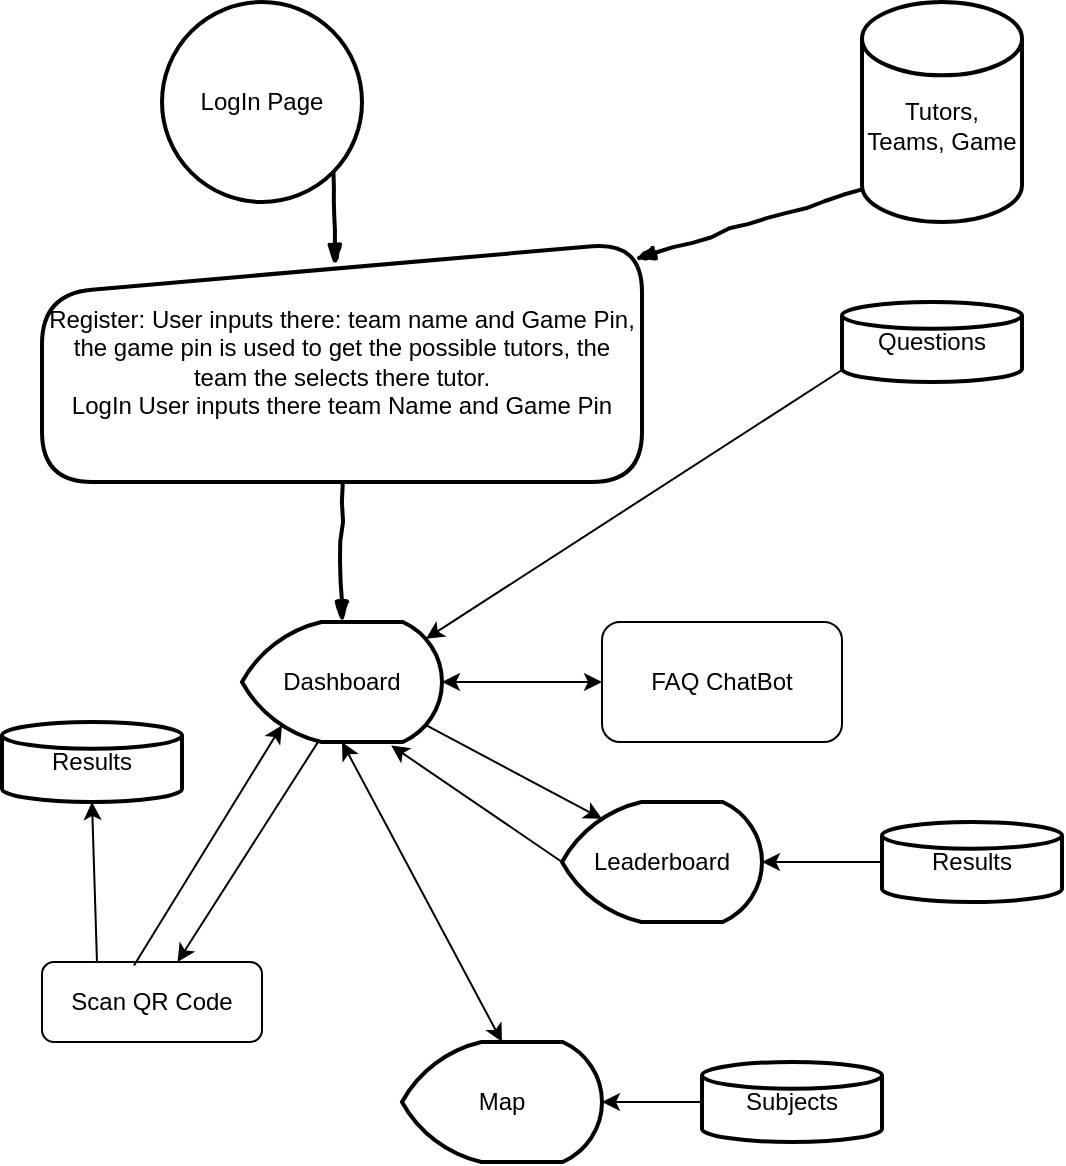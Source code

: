 <mxfile version="12.6.7"><diagram id="C5RBs43oDa-KdzZeNtuy" name="Page-1"><mxGraphModel dx="1564" dy="1114" grid="1" gridSize="10" guides="1" tooltips="1" connect="1" arrows="1" fold="1" page="1" pageScale="1" pageWidth="827" pageHeight="1169" math="0" shadow="0"><root><mxCell id="WIyWlLk6GJQsqaUBKTNV-0"/><mxCell id="WIyWlLk6GJQsqaUBKTNV-1" parent="WIyWlLk6GJQsqaUBKTNV-0"/><mxCell id="P1OLF1jtFYNTYzVGzbQe-4" value="LogIn Page" style="strokeWidth=2;html=1;shape=mxgraph.flowchart.start_2;whiteSpace=wrap;" parent="WIyWlLk6GJQsqaUBKTNV-1" vertex="1"><mxGeometry x="-740" y="10" width="100" height="100" as="geometry"/></mxCell><mxCell id="P1OLF1jtFYNTYzVGzbQe-5" value="Register: User inputs there: team name and Game Pin, the game pin is used to get the possible tutors, the team the selects there tutor.&lt;br&gt;LogIn User inputs there team Name and Game Pin" style="html=1;strokeWidth=2;shape=manualInput;whiteSpace=wrap;rounded=1;size=26;arcSize=50;" parent="WIyWlLk6GJQsqaUBKTNV-1" vertex="1"><mxGeometry x="-800" y="130" width="300" height="120" as="geometry"/></mxCell><mxCell id="P1OLF1jtFYNTYzVGzbQe-6" value="" style="rounded=0;comic=1;strokeWidth=2;endArrow=blockThin;html=1;fontFamily=Comic Sans MS;fontStyle=1;exitX=0.855;exitY=0.855;exitDx=0;exitDy=0;exitPerimeter=0;entryX=0.489;entryY=0.096;entryDx=0;entryDy=0;entryPerimeter=0;" parent="WIyWlLk6GJQsqaUBKTNV-1" source="P1OLF1jtFYNTYzVGzbQe-4" target="P1OLF1jtFYNTYzVGzbQe-5" edge="1"><mxGeometry width="50" height="50" relative="1" as="geometry"><mxPoint x="-800" y="300" as="sourcePoint"/><mxPoint x="-750" y="250" as="targetPoint"/></mxGeometry></mxCell><mxCell id="P1OLF1jtFYNTYzVGzbQe-7" value="" style="rounded=0;comic=1;strokeWidth=2;endArrow=blockThin;html=1;fontFamily=Comic Sans MS;fontStyle=1;exitX=0.5;exitY=1;exitDx=0;exitDy=0;" parent="WIyWlLk6GJQsqaUBKTNV-1" source="P1OLF1jtFYNTYzVGzbQe-5" target="P1OLF1jtFYNTYzVGzbQe-8" edge="1"><mxGeometry width="50" height="50" relative="1" as="geometry"><mxPoint x="-800" y="320" as="sourcePoint"/><mxPoint x="-650" y="350" as="targetPoint"/></mxGeometry></mxCell><mxCell id="P1OLF1jtFYNTYzVGzbQe-8" value="Dashboard" style="strokeWidth=2;html=1;shape=mxgraph.flowchart.display;whiteSpace=wrap;" parent="WIyWlLk6GJQsqaUBKTNV-1" vertex="1"><mxGeometry x="-700" y="320" width="100" height="60" as="geometry"/></mxCell><mxCell id="P1OLF1jtFYNTYzVGzbQe-9" value="&lt;br&gt;Tutors, Teams, Game" style="strokeWidth=2;html=1;shape=mxgraph.flowchart.database;whiteSpace=wrap;" parent="WIyWlLk6GJQsqaUBKTNV-1" vertex="1"><mxGeometry x="-390" y="10" width="80" height="110" as="geometry"/></mxCell><mxCell id="P1OLF1jtFYNTYzVGzbQe-10" value="" style="rounded=0;comic=1;strokeWidth=2;endArrow=blockThin;html=1;fontFamily=Comic Sans MS;fontStyle=1;exitX=0;exitY=0.85;exitDx=0;exitDy=0;exitPerimeter=0;entryX=0.988;entryY=0.071;entryDx=0;entryDy=0;entryPerimeter=0;" parent="WIyWlLk6GJQsqaUBKTNV-1" source="P1OLF1jtFYNTYzVGzbQe-9" target="P1OLF1jtFYNTYzVGzbQe-5" edge="1"><mxGeometry width="50" height="50" relative="1" as="geometry"><mxPoint x="-800" y="450" as="sourcePoint"/><mxPoint x="-750" y="400" as="targetPoint"/></mxGeometry></mxCell><mxCell id="P1OLF1jtFYNTYzVGzbQe-11" value="Questions" style="strokeWidth=2;html=1;shape=mxgraph.flowchart.database;whiteSpace=wrap;" parent="WIyWlLk6GJQsqaUBKTNV-1" vertex="1"><mxGeometry x="-400" y="160" width="90" height="40" as="geometry"/></mxCell><mxCell id="8bGk08imG28RQZ2oEaeY-0" value="" style="endArrow=classic;html=1;exitX=0;exitY=0.85;exitDx=0;exitDy=0;exitPerimeter=0;entryX=0.92;entryY=0.14;entryDx=0;entryDy=0;entryPerimeter=0;" edge="1" parent="WIyWlLk6GJQsqaUBKTNV-1" source="P1OLF1jtFYNTYzVGzbQe-11" target="P1OLF1jtFYNTYzVGzbQe-8"><mxGeometry width="50" height="50" relative="1" as="geometry"><mxPoint x="-800" y="450" as="sourcePoint"/><mxPoint x="-750" y="400" as="targetPoint"/></mxGeometry></mxCell><mxCell id="8bGk08imG28RQZ2oEaeY-1" value="" style="endArrow=classic;html=1;exitX=0;exitY=0.85;exitDx=0;exitDy=0;exitPerimeter=0;" edge="1" parent="WIyWlLk6GJQsqaUBKTNV-1" target="8bGk08imG28RQZ2oEaeY-2"><mxGeometry width="50" height="50" relative="1" as="geometry"><mxPoint x="-662" y="380" as="sourcePoint"/><mxPoint x="-720" y="514" as="targetPoint"/></mxGeometry></mxCell><mxCell id="8bGk08imG28RQZ2oEaeY-2" value="Scan QR Code" style="rounded=1;whiteSpace=wrap;html=1;" vertex="1" parent="WIyWlLk6GJQsqaUBKTNV-1"><mxGeometry x="-800" y="490" width="110" height="40" as="geometry"/></mxCell><mxCell id="8bGk08imG28RQZ2oEaeY-3" value="" style="endArrow=classic;html=1;exitX=0.418;exitY=0.043;exitDx=0;exitDy=0;entryX=0.2;entryY=0.86;entryDx=0;entryDy=0;entryPerimeter=0;exitPerimeter=0;" edge="1" parent="WIyWlLk6GJQsqaUBKTNV-1" source="8bGk08imG28RQZ2oEaeY-2" target="P1OLF1jtFYNTYzVGzbQe-8"><mxGeometry width="50" height="50" relative="1" as="geometry"><mxPoint x="-790" y="470" as="sourcePoint"/><mxPoint x="-740" y="420" as="targetPoint"/></mxGeometry></mxCell><mxCell id="8bGk08imG28RQZ2oEaeY-4" value="Leaderboard" style="strokeWidth=2;html=1;shape=mxgraph.flowchart.display;whiteSpace=wrap;" vertex="1" parent="WIyWlLk6GJQsqaUBKTNV-1"><mxGeometry x="-540" y="410" width="100" height="60" as="geometry"/></mxCell><mxCell id="8bGk08imG28RQZ2oEaeY-6" value="" style="endArrow=classic;html=1;entryX=0.2;entryY=0.14;entryDx=0;entryDy=0;entryPerimeter=0;exitX=0.92;exitY=0.86;exitDx=0;exitDy=0;exitPerimeter=0;" edge="1" parent="WIyWlLk6GJQsqaUBKTNV-1" source="P1OLF1jtFYNTYzVGzbQe-8" target="8bGk08imG28RQZ2oEaeY-4"><mxGeometry width="50" height="50" relative="1" as="geometry"><mxPoint x="-530" y="590" as="sourcePoint"/><mxPoint x="-480" y="540" as="targetPoint"/></mxGeometry></mxCell><mxCell id="8bGk08imG28RQZ2oEaeY-8" value="FAQ ChatBot" style="rounded=1;whiteSpace=wrap;html=1;" vertex="1" parent="WIyWlLk6GJQsqaUBKTNV-1"><mxGeometry x="-520" y="320" width="120" height="60" as="geometry"/></mxCell><mxCell id="8bGk08imG28RQZ2oEaeY-10" value="" style="endArrow=classic;startArrow=classic;html=1;entryX=0;entryY=0.5;entryDx=0;entryDy=0;exitX=1;exitY=0.5;exitDx=0;exitDy=0;exitPerimeter=0;" edge="1" parent="WIyWlLk6GJQsqaUBKTNV-1" source="P1OLF1jtFYNTYzVGzbQe-8" target="8bGk08imG28RQZ2oEaeY-8"><mxGeometry width="50" height="50" relative="1" as="geometry"><mxPoint x="-560" y="430" as="sourcePoint"/><mxPoint x="-510" y="380" as="targetPoint"/></mxGeometry></mxCell><mxCell id="8bGk08imG28RQZ2oEaeY-11" value="Results" style="strokeWidth=2;html=1;shape=mxgraph.flowchart.database;whiteSpace=wrap;" vertex="1" parent="WIyWlLk6GJQsqaUBKTNV-1"><mxGeometry x="-380" y="420" width="90" height="40" as="geometry"/></mxCell><mxCell id="8bGk08imG28RQZ2oEaeY-12" value="" style="endArrow=classic;html=1;exitX=0;exitY=0.5;exitDx=0;exitDy=0;exitPerimeter=0;entryX=1;entryY=0.5;entryDx=0;entryDy=0;entryPerimeter=0;" edge="1" parent="WIyWlLk6GJQsqaUBKTNV-1" source="8bGk08imG28RQZ2oEaeY-11" target="8bGk08imG28RQZ2oEaeY-4"><mxGeometry width="50" height="50" relative="1" as="geometry"><mxPoint x="-800" y="600" as="sourcePoint"/><mxPoint x="-750" y="550" as="targetPoint"/></mxGeometry></mxCell><mxCell id="8bGk08imG28RQZ2oEaeY-14" value="Results" style="strokeWidth=2;html=1;shape=mxgraph.flowchart.database;whiteSpace=wrap;" vertex="1" parent="WIyWlLk6GJQsqaUBKTNV-1"><mxGeometry x="-820" y="370" width="90" height="40" as="geometry"/></mxCell><mxCell id="8bGk08imG28RQZ2oEaeY-15" value="" style="endArrow=classic;html=1;entryX=0.5;entryY=1;entryDx=0;entryDy=0;entryPerimeter=0;exitX=0.25;exitY=0;exitDx=0;exitDy=0;" edge="1" parent="WIyWlLk6GJQsqaUBKTNV-1" source="8bGk08imG28RQZ2oEaeY-2" target="8bGk08imG28RQZ2oEaeY-14"><mxGeometry width="50" height="50" relative="1" as="geometry"><mxPoint x="-820" y="600" as="sourcePoint"/><mxPoint x="-770" y="550" as="targetPoint"/></mxGeometry></mxCell><mxCell id="8bGk08imG28RQZ2oEaeY-16" value="" style="endArrow=classic;html=1;exitX=0;exitY=0.5;exitDx=0;exitDy=0;exitPerimeter=0;entryX=0.746;entryY=1.029;entryDx=0;entryDy=0;entryPerimeter=0;" edge="1" parent="WIyWlLk6GJQsqaUBKTNV-1" source="8bGk08imG28RQZ2oEaeY-4" target="P1OLF1jtFYNTYzVGzbQe-8"><mxGeometry width="50" height="50" relative="1" as="geometry"><mxPoint x="-820" y="600" as="sourcePoint"/><mxPoint x="-770" y="550" as="targetPoint"/></mxGeometry></mxCell><mxCell id="8bGk08imG28RQZ2oEaeY-17" value="" style="endArrow=classic;startArrow=classic;html=1;entryX=0.5;entryY=1;entryDx=0;entryDy=0;entryPerimeter=0;exitX=0.5;exitY=0;exitDx=0;exitDy=0;exitPerimeter=0;" edge="1" parent="WIyWlLk6GJQsqaUBKTNV-1" source="8bGk08imG28RQZ2oEaeY-18" target="P1OLF1jtFYNTYzVGzbQe-8"><mxGeometry width="50" height="50" relative="1" as="geometry"><mxPoint x="-590" y="530" as="sourcePoint"/><mxPoint x="-770" y="550" as="targetPoint"/></mxGeometry></mxCell><mxCell id="8bGk08imG28RQZ2oEaeY-18" value="Map" style="strokeWidth=2;html=1;shape=mxgraph.flowchart.display;whiteSpace=wrap;" vertex="1" parent="WIyWlLk6GJQsqaUBKTNV-1"><mxGeometry x="-620" y="530" width="100" height="60" as="geometry"/></mxCell><mxCell id="8bGk08imG28RQZ2oEaeY-19" value="Subjects" style="strokeWidth=2;html=1;shape=mxgraph.flowchart.database;whiteSpace=wrap;" vertex="1" parent="WIyWlLk6GJQsqaUBKTNV-1"><mxGeometry x="-470" y="540" width="90" height="40" as="geometry"/></mxCell><mxCell id="8bGk08imG28RQZ2oEaeY-20" value="" style="endArrow=classic;html=1;exitX=0;exitY=0.5;exitDx=0;exitDy=0;exitPerimeter=0;entryX=1;entryY=0.5;entryDx=0;entryDy=0;entryPerimeter=0;" edge="1" parent="WIyWlLk6GJQsqaUBKTNV-1" source="8bGk08imG28RQZ2oEaeY-19" target="8bGk08imG28RQZ2oEaeY-18"><mxGeometry width="50" height="50" relative="1" as="geometry"><mxPoint x="-820" y="660" as="sourcePoint"/><mxPoint x="-770" y="610" as="targetPoint"/></mxGeometry></mxCell></root></mxGraphModel></diagram></mxfile>